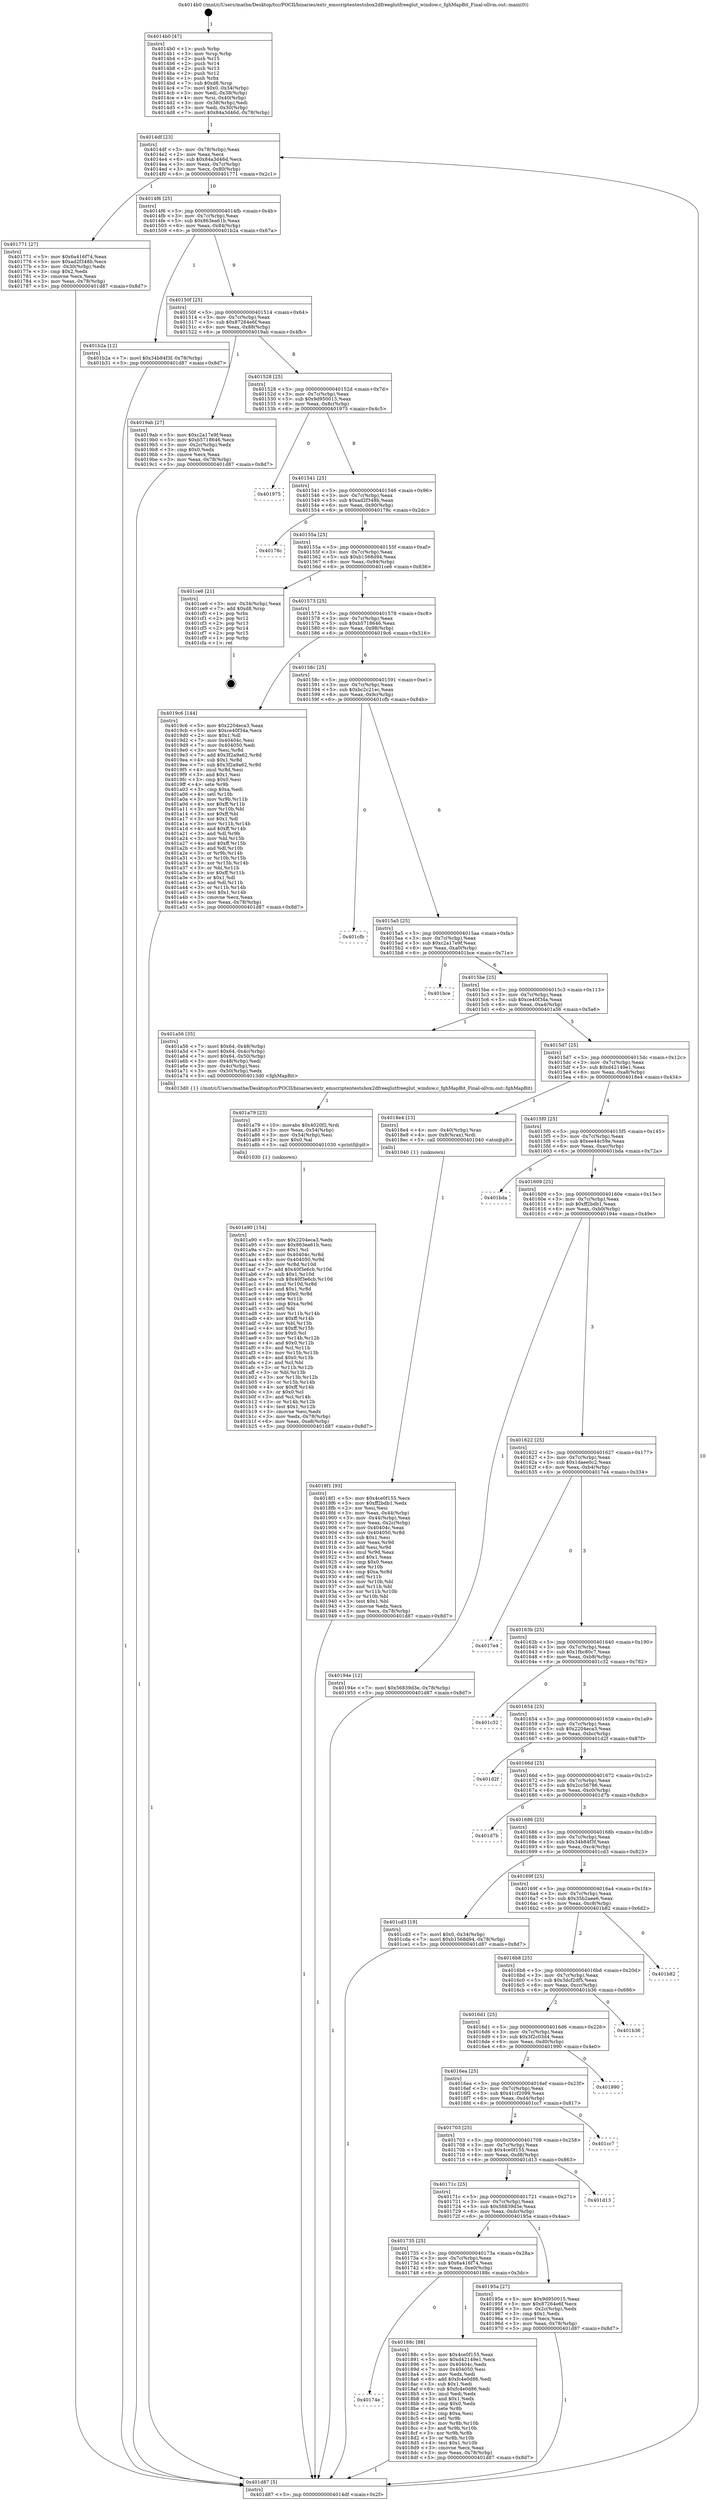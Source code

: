 digraph "0x4014b0" {
  label = "0x4014b0 (/mnt/c/Users/mathe/Desktop/tcc/POCII/binaries/extr_emscriptentestsbox2dfreeglutfreeglut_window.c_fghMapBit_Final-ollvm.out::main(0))"
  labelloc = "t"
  node[shape=record]

  Entry [label="",width=0.3,height=0.3,shape=circle,fillcolor=black,style=filled]
  "0x4014df" [label="{
     0x4014df [23]\l
     | [instrs]\l
     &nbsp;&nbsp;0x4014df \<+3\>: mov -0x78(%rbp),%eax\l
     &nbsp;&nbsp;0x4014e2 \<+2\>: mov %eax,%ecx\l
     &nbsp;&nbsp;0x4014e4 \<+6\>: sub $0x84a3d46d,%ecx\l
     &nbsp;&nbsp;0x4014ea \<+3\>: mov %eax,-0x7c(%rbp)\l
     &nbsp;&nbsp;0x4014ed \<+3\>: mov %ecx,-0x80(%rbp)\l
     &nbsp;&nbsp;0x4014f0 \<+6\>: je 0000000000401771 \<main+0x2c1\>\l
  }"]
  "0x401771" [label="{
     0x401771 [27]\l
     | [instrs]\l
     &nbsp;&nbsp;0x401771 \<+5\>: mov $0x6a416f74,%eax\l
     &nbsp;&nbsp;0x401776 \<+5\>: mov $0xad2f348b,%ecx\l
     &nbsp;&nbsp;0x40177b \<+3\>: mov -0x30(%rbp),%edx\l
     &nbsp;&nbsp;0x40177e \<+3\>: cmp $0x2,%edx\l
     &nbsp;&nbsp;0x401781 \<+3\>: cmovne %ecx,%eax\l
     &nbsp;&nbsp;0x401784 \<+3\>: mov %eax,-0x78(%rbp)\l
     &nbsp;&nbsp;0x401787 \<+5\>: jmp 0000000000401d87 \<main+0x8d7\>\l
  }"]
  "0x4014f6" [label="{
     0x4014f6 [25]\l
     | [instrs]\l
     &nbsp;&nbsp;0x4014f6 \<+5\>: jmp 00000000004014fb \<main+0x4b\>\l
     &nbsp;&nbsp;0x4014fb \<+3\>: mov -0x7c(%rbp),%eax\l
     &nbsp;&nbsp;0x4014fe \<+5\>: sub $0x863ea61b,%eax\l
     &nbsp;&nbsp;0x401503 \<+6\>: mov %eax,-0x84(%rbp)\l
     &nbsp;&nbsp;0x401509 \<+6\>: je 0000000000401b2a \<main+0x67a\>\l
  }"]
  "0x401d87" [label="{
     0x401d87 [5]\l
     | [instrs]\l
     &nbsp;&nbsp;0x401d87 \<+5\>: jmp 00000000004014df \<main+0x2f\>\l
  }"]
  "0x4014b0" [label="{
     0x4014b0 [47]\l
     | [instrs]\l
     &nbsp;&nbsp;0x4014b0 \<+1\>: push %rbp\l
     &nbsp;&nbsp;0x4014b1 \<+3\>: mov %rsp,%rbp\l
     &nbsp;&nbsp;0x4014b4 \<+2\>: push %r15\l
     &nbsp;&nbsp;0x4014b6 \<+2\>: push %r14\l
     &nbsp;&nbsp;0x4014b8 \<+2\>: push %r13\l
     &nbsp;&nbsp;0x4014ba \<+2\>: push %r12\l
     &nbsp;&nbsp;0x4014bc \<+1\>: push %rbx\l
     &nbsp;&nbsp;0x4014bd \<+7\>: sub $0xd8,%rsp\l
     &nbsp;&nbsp;0x4014c4 \<+7\>: movl $0x0,-0x34(%rbp)\l
     &nbsp;&nbsp;0x4014cb \<+3\>: mov %edi,-0x38(%rbp)\l
     &nbsp;&nbsp;0x4014ce \<+4\>: mov %rsi,-0x40(%rbp)\l
     &nbsp;&nbsp;0x4014d2 \<+3\>: mov -0x38(%rbp),%edi\l
     &nbsp;&nbsp;0x4014d5 \<+3\>: mov %edi,-0x30(%rbp)\l
     &nbsp;&nbsp;0x4014d8 \<+7\>: movl $0x84a3d46d,-0x78(%rbp)\l
  }"]
  Exit [label="",width=0.3,height=0.3,shape=circle,fillcolor=black,style=filled,peripheries=2]
  "0x401b2a" [label="{
     0x401b2a [12]\l
     | [instrs]\l
     &nbsp;&nbsp;0x401b2a \<+7\>: movl $0x34b84f3f,-0x78(%rbp)\l
     &nbsp;&nbsp;0x401b31 \<+5\>: jmp 0000000000401d87 \<main+0x8d7\>\l
  }"]
  "0x40150f" [label="{
     0x40150f [25]\l
     | [instrs]\l
     &nbsp;&nbsp;0x40150f \<+5\>: jmp 0000000000401514 \<main+0x64\>\l
     &nbsp;&nbsp;0x401514 \<+3\>: mov -0x7c(%rbp),%eax\l
     &nbsp;&nbsp;0x401517 \<+5\>: sub $0x87264e6f,%eax\l
     &nbsp;&nbsp;0x40151c \<+6\>: mov %eax,-0x88(%rbp)\l
     &nbsp;&nbsp;0x401522 \<+6\>: je 00000000004019ab \<main+0x4fb\>\l
  }"]
  "0x401a90" [label="{
     0x401a90 [154]\l
     | [instrs]\l
     &nbsp;&nbsp;0x401a90 \<+5\>: mov $0x2204eca3,%edx\l
     &nbsp;&nbsp;0x401a95 \<+5\>: mov $0x863ea61b,%esi\l
     &nbsp;&nbsp;0x401a9a \<+2\>: mov $0x1,%cl\l
     &nbsp;&nbsp;0x401a9c \<+8\>: mov 0x40404c,%r8d\l
     &nbsp;&nbsp;0x401aa4 \<+8\>: mov 0x404050,%r9d\l
     &nbsp;&nbsp;0x401aac \<+3\>: mov %r8d,%r10d\l
     &nbsp;&nbsp;0x401aaf \<+7\>: add $0x40f3e6cb,%r10d\l
     &nbsp;&nbsp;0x401ab6 \<+4\>: sub $0x1,%r10d\l
     &nbsp;&nbsp;0x401aba \<+7\>: sub $0x40f3e6cb,%r10d\l
     &nbsp;&nbsp;0x401ac1 \<+4\>: imul %r10d,%r8d\l
     &nbsp;&nbsp;0x401ac5 \<+4\>: and $0x1,%r8d\l
     &nbsp;&nbsp;0x401ac9 \<+4\>: cmp $0x0,%r8d\l
     &nbsp;&nbsp;0x401acd \<+4\>: sete %r11b\l
     &nbsp;&nbsp;0x401ad1 \<+4\>: cmp $0xa,%r9d\l
     &nbsp;&nbsp;0x401ad5 \<+3\>: setl %bl\l
     &nbsp;&nbsp;0x401ad8 \<+3\>: mov %r11b,%r14b\l
     &nbsp;&nbsp;0x401adb \<+4\>: xor $0xff,%r14b\l
     &nbsp;&nbsp;0x401adf \<+3\>: mov %bl,%r15b\l
     &nbsp;&nbsp;0x401ae2 \<+4\>: xor $0xff,%r15b\l
     &nbsp;&nbsp;0x401ae6 \<+3\>: xor $0x0,%cl\l
     &nbsp;&nbsp;0x401ae9 \<+3\>: mov %r14b,%r12b\l
     &nbsp;&nbsp;0x401aec \<+4\>: and $0x0,%r12b\l
     &nbsp;&nbsp;0x401af0 \<+3\>: and %cl,%r11b\l
     &nbsp;&nbsp;0x401af3 \<+3\>: mov %r15b,%r13b\l
     &nbsp;&nbsp;0x401af6 \<+4\>: and $0x0,%r13b\l
     &nbsp;&nbsp;0x401afa \<+2\>: and %cl,%bl\l
     &nbsp;&nbsp;0x401afc \<+3\>: or %r11b,%r12b\l
     &nbsp;&nbsp;0x401aff \<+3\>: or %bl,%r13b\l
     &nbsp;&nbsp;0x401b02 \<+3\>: xor %r13b,%r12b\l
     &nbsp;&nbsp;0x401b05 \<+3\>: or %r15b,%r14b\l
     &nbsp;&nbsp;0x401b08 \<+4\>: xor $0xff,%r14b\l
     &nbsp;&nbsp;0x401b0c \<+3\>: or $0x0,%cl\l
     &nbsp;&nbsp;0x401b0f \<+3\>: and %cl,%r14b\l
     &nbsp;&nbsp;0x401b12 \<+3\>: or %r14b,%r12b\l
     &nbsp;&nbsp;0x401b15 \<+4\>: test $0x1,%r12b\l
     &nbsp;&nbsp;0x401b19 \<+3\>: cmovne %esi,%edx\l
     &nbsp;&nbsp;0x401b1c \<+3\>: mov %edx,-0x78(%rbp)\l
     &nbsp;&nbsp;0x401b1f \<+6\>: mov %eax,-0xe8(%rbp)\l
     &nbsp;&nbsp;0x401b25 \<+5\>: jmp 0000000000401d87 \<main+0x8d7\>\l
  }"]
  "0x4019ab" [label="{
     0x4019ab [27]\l
     | [instrs]\l
     &nbsp;&nbsp;0x4019ab \<+5\>: mov $0xc2a17e9f,%eax\l
     &nbsp;&nbsp;0x4019b0 \<+5\>: mov $0xb5718646,%ecx\l
     &nbsp;&nbsp;0x4019b5 \<+3\>: mov -0x2c(%rbp),%edx\l
     &nbsp;&nbsp;0x4019b8 \<+3\>: cmp $0x0,%edx\l
     &nbsp;&nbsp;0x4019bb \<+3\>: cmove %ecx,%eax\l
     &nbsp;&nbsp;0x4019be \<+3\>: mov %eax,-0x78(%rbp)\l
     &nbsp;&nbsp;0x4019c1 \<+5\>: jmp 0000000000401d87 \<main+0x8d7\>\l
  }"]
  "0x401528" [label="{
     0x401528 [25]\l
     | [instrs]\l
     &nbsp;&nbsp;0x401528 \<+5\>: jmp 000000000040152d \<main+0x7d\>\l
     &nbsp;&nbsp;0x40152d \<+3\>: mov -0x7c(%rbp),%eax\l
     &nbsp;&nbsp;0x401530 \<+5\>: sub $0x9d950015,%eax\l
     &nbsp;&nbsp;0x401535 \<+6\>: mov %eax,-0x8c(%rbp)\l
     &nbsp;&nbsp;0x40153b \<+6\>: je 0000000000401975 \<main+0x4c5\>\l
  }"]
  "0x401a79" [label="{
     0x401a79 [23]\l
     | [instrs]\l
     &nbsp;&nbsp;0x401a79 \<+10\>: movabs $0x4020f2,%rdi\l
     &nbsp;&nbsp;0x401a83 \<+3\>: mov %eax,-0x54(%rbp)\l
     &nbsp;&nbsp;0x401a86 \<+3\>: mov -0x54(%rbp),%esi\l
     &nbsp;&nbsp;0x401a89 \<+2\>: mov $0x0,%al\l
     &nbsp;&nbsp;0x401a8b \<+5\>: call 0000000000401030 \<printf@plt\>\l
     | [calls]\l
     &nbsp;&nbsp;0x401030 \{1\} (unknown)\l
  }"]
  "0x401975" [label="{
     0x401975\l
  }", style=dashed]
  "0x401541" [label="{
     0x401541 [25]\l
     | [instrs]\l
     &nbsp;&nbsp;0x401541 \<+5\>: jmp 0000000000401546 \<main+0x96\>\l
     &nbsp;&nbsp;0x401546 \<+3\>: mov -0x7c(%rbp),%eax\l
     &nbsp;&nbsp;0x401549 \<+5\>: sub $0xad2f348b,%eax\l
     &nbsp;&nbsp;0x40154e \<+6\>: mov %eax,-0x90(%rbp)\l
     &nbsp;&nbsp;0x401554 \<+6\>: je 000000000040178c \<main+0x2dc\>\l
  }"]
  "0x4018f1" [label="{
     0x4018f1 [93]\l
     | [instrs]\l
     &nbsp;&nbsp;0x4018f1 \<+5\>: mov $0x4ce0f155,%ecx\l
     &nbsp;&nbsp;0x4018f6 \<+5\>: mov $0xff2bdb1,%edx\l
     &nbsp;&nbsp;0x4018fb \<+2\>: xor %esi,%esi\l
     &nbsp;&nbsp;0x4018fd \<+3\>: mov %eax,-0x44(%rbp)\l
     &nbsp;&nbsp;0x401900 \<+3\>: mov -0x44(%rbp),%eax\l
     &nbsp;&nbsp;0x401903 \<+3\>: mov %eax,-0x2c(%rbp)\l
     &nbsp;&nbsp;0x401906 \<+7\>: mov 0x40404c,%eax\l
     &nbsp;&nbsp;0x40190d \<+8\>: mov 0x404050,%r8d\l
     &nbsp;&nbsp;0x401915 \<+3\>: sub $0x1,%esi\l
     &nbsp;&nbsp;0x401918 \<+3\>: mov %eax,%r9d\l
     &nbsp;&nbsp;0x40191b \<+3\>: add %esi,%r9d\l
     &nbsp;&nbsp;0x40191e \<+4\>: imul %r9d,%eax\l
     &nbsp;&nbsp;0x401922 \<+3\>: and $0x1,%eax\l
     &nbsp;&nbsp;0x401925 \<+3\>: cmp $0x0,%eax\l
     &nbsp;&nbsp;0x401928 \<+4\>: sete %r10b\l
     &nbsp;&nbsp;0x40192c \<+4\>: cmp $0xa,%r8d\l
     &nbsp;&nbsp;0x401930 \<+4\>: setl %r11b\l
     &nbsp;&nbsp;0x401934 \<+3\>: mov %r10b,%bl\l
     &nbsp;&nbsp;0x401937 \<+3\>: and %r11b,%bl\l
     &nbsp;&nbsp;0x40193a \<+3\>: xor %r11b,%r10b\l
     &nbsp;&nbsp;0x40193d \<+3\>: or %r10b,%bl\l
     &nbsp;&nbsp;0x401940 \<+3\>: test $0x1,%bl\l
     &nbsp;&nbsp;0x401943 \<+3\>: cmovne %edx,%ecx\l
     &nbsp;&nbsp;0x401946 \<+3\>: mov %ecx,-0x78(%rbp)\l
     &nbsp;&nbsp;0x401949 \<+5\>: jmp 0000000000401d87 \<main+0x8d7\>\l
  }"]
  "0x40178c" [label="{
     0x40178c\l
  }", style=dashed]
  "0x40155a" [label="{
     0x40155a [25]\l
     | [instrs]\l
     &nbsp;&nbsp;0x40155a \<+5\>: jmp 000000000040155f \<main+0xaf\>\l
     &nbsp;&nbsp;0x40155f \<+3\>: mov -0x7c(%rbp),%eax\l
     &nbsp;&nbsp;0x401562 \<+5\>: sub $0xb1568d94,%eax\l
     &nbsp;&nbsp;0x401567 \<+6\>: mov %eax,-0x94(%rbp)\l
     &nbsp;&nbsp;0x40156d \<+6\>: je 0000000000401ce6 \<main+0x836\>\l
  }"]
  "0x40174e" [label="{
     0x40174e\l
  }", style=dashed]
  "0x401ce6" [label="{
     0x401ce6 [21]\l
     | [instrs]\l
     &nbsp;&nbsp;0x401ce6 \<+3\>: mov -0x34(%rbp),%eax\l
     &nbsp;&nbsp;0x401ce9 \<+7\>: add $0xd8,%rsp\l
     &nbsp;&nbsp;0x401cf0 \<+1\>: pop %rbx\l
     &nbsp;&nbsp;0x401cf1 \<+2\>: pop %r12\l
     &nbsp;&nbsp;0x401cf3 \<+2\>: pop %r13\l
     &nbsp;&nbsp;0x401cf5 \<+2\>: pop %r14\l
     &nbsp;&nbsp;0x401cf7 \<+2\>: pop %r15\l
     &nbsp;&nbsp;0x401cf9 \<+1\>: pop %rbp\l
     &nbsp;&nbsp;0x401cfa \<+1\>: ret\l
  }"]
  "0x401573" [label="{
     0x401573 [25]\l
     | [instrs]\l
     &nbsp;&nbsp;0x401573 \<+5\>: jmp 0000000000401578 \<main+0xc8\>\l
     &nbsp;&nbsp;0x401578 \<+3\>: mov -0x7c(%rbp),%eax\l
     &nbsp;&nbsp;0x40157b \<+5\>: sub $0xb5718646,%eax\l
     &nbsp;&nbsp;0x401580 \<+6\>: mov %eax,-0x98(%rbp)\l
     &nbsp;&nbsp;0x401586 \<+6\>: je 00000000004019c6 \<main+0x516\>\l
  }"]
  "0x40188c" [label="{
     0x40188c [88]\l
     | [instrs]\l
     &nbsp;&nbsp;0x40188c \<+5\>: mov $0x4ce0f155,%eax\l
     &nbsp;&nbsp;0x401891 \<+5\>: mov $0xd42149e1,%ecx\l
     &nbsp;&nbsp;0x401896 \<+7\>: mov 0x40404c,%edx\l
     &nbsp;&nbsp;0x40189d \<+7\>: mov 0x404050,%esi\l
     &nbsp;&nbsp;0x4018a4 \<+2\>: mov %edx,%edi\l
     &nbsp;&nbsp;0x4018a6 \<+6\>: add $0xfc4e0d86,%edi\l
     &nbsp;&nbsp;0x4018ac \<+3\>: sub $0x1,%edi\l
     &nbsp;&nbsp;0x4018af \<+6\>: sub $0xfc4e0d86,%edi\l
     &nbsp;&nbsp;0x4018b5 \<+3\>: imul %edi,%edx\l
     &nbsp;&nbsp;0x4018b8 \<+3\>: and $0x1,%edx\l
     &nbsp;&nbsp;0x4018bb \<+3\>: cmp $0x0,%edx\l
     &nbsp;&nbsp;0x4018be \<+4\>: sete %r8b\l
     &nbsp;&nbsp;0x4018c2 \<+3\>: cmp $0xa,%esi\l
     &nbsp;&nbsp;0x4018c5 \<+4\>: setl %r9b\l
     &nbsp;&nbsp;0x4018c9 \<+3\>: mov %r8b,%r10b\l
     &nbsp;&nbsp;0x4018cc \<+3\>: and %r9b,%r10b\l
     &nbsp;&nbsp;0x4018cf \<+3\>: xor %r9b,%r8b\l
     &nbsp;&nbsp;0x4018d2 \<+3\>: or %r8b,%r10b\l
     &nbsp;&nbsp;0x4018d5 \<+4\>: test $0x1,%r10b\l
     &nbsp;&nbsp;0x4018d9 \<+3\>: cmovne %ecx,%eax\l
     &nbsp;&nbsp;0x4018dc \<+3\>: mov %eax,-0x78(%rbp)\l
     &nbsp;&nbsp;0x4018df \<+5\>: jmp 0000000000401d87 \<main+0x8d7\>\l
  }"]
  "0x4019c6" [label="{
     0x4019c6 [144]\l
     | [instrs]\l
     &nbsp;&nbsp;0x4019c6 \<+5\>: mov $0x2204eca3,%eax\l
     &nbsp;&nbsp;0x4019cb \<+5\>: mov $0xce40f34a,%ecx\l
     &nbsp;&nbsp;0x4019d0 \<+2\>: mov $0x1,%dl\l
     &nbsp;&nbsp;0x4019d2 \<+7\>: mov 0x40404c,%esi\l
     &nbsp;&nbsp;0x4019d9 \<+7\>: mov 0x404050,%edi\l
     &nbsp;&nbsp;0x4019e0 \<+3\>: mov %esi,%r8d\l
     &nbsp;&nbsp;0x4019e3 \<+7\>: add $0x3f2a9a62,%r8d\l
     &nbsp;&nbsp;0x4019ea \<+4\>: sub $0x1,%r8d\l
     &nbsp;&nbsp;0x4019ee \<+7\>: sub $0x3f2a9a62,%r8d\l
     &nbsp;&nbsp;0x4019f5 \<+4\>: imul %r8d,%esi\l
     &nbsp;&nbsp;0x4019f9 \<+3\>: and $0x1,%esi\l
     &nbsp;&nbsp;0x4019fc \<+3\>: cmp $0x0,%esi\l
     &nbsp;&nbsp;0x4019ff \<+4\>: sete %r9b\l
     &nbsp;&nbsp;0x401a03 \<+3\>: cmp $0xa,%edi\l
     &nbsp;&nbsp;0x401a06 \<+4\>: setl %r10b\l
     &nbsp;&nbsp;0x401a0a \<+3\>: mov %r9b,%r11b\l
     &nbsp;&nbsp;0x401a0d \<+4\>: xor $0xff,%r11b\l
     &nbsp;&nbsp;0x401a11 \<+3\>: mov %r10b,%bl\l
     &nbsp;&nbsp;0x401a14 \<+3\>: xor $0xff,%bl\l
     &nbsp;&nbsp;0x401a17 \<+3\>: xor $0x1,%dl\l
     &nbsp;&nbsp;0x401a1a \<+3\>: mov %r11b,%r14b\l
     &nbsp;&nbsp;0x401a1d \<+4\>: and $0xff,%r14b\l
     &nbsp;&nbsp;0x401a21 \<+3\>: and %dl,%r9b\l
     &nbsp;&nbsp;0x401a24 \<+3\>: mov %bl,%r15b\l
     &nbsp;&nbsp;0x401a27 \<+4\>: and $0xff,%r15b\l
     &nbsp;&nbsp;0x401a2b \<+3\>: and %dl,%r10b\l
     &nbsp;&nbsp;0x401a2e \<+3\>: or %r9b,%r14b\l
     &nbsp;&nbsp;0x401a31 \<+3\>: or %r10b,%r15b\l
     &nbsp;&nbsp;0x401a34 \<+3\>: xor %r15b,%r14b\l
     &nbsp;&nbsp;0x401a37 \<+3\>: or %bl,%r11b\l
     &nbsp;&nbsp;0x401a3a \<+4\>: xor $0xff,%r11b\l
     &nbsp;&nbsp;0x401a3e \<+3\>: or $0x1,%dl\l
     &nbsp;&nbsp;0x401a41 \<+3\>: and %dl,%r11b\l
     &nbsp;&nbsp;0x401a44 \<+3\>: or %r11b,%r14b\l
     &nbsp;&nbsp;0x401a47 \<+4\>: test $0x1,%r14b\l
     &nbsp;&nbsp;0x401a4b \<+3\>: cmovne %ecx,%eax\l
     &nbsp;&nbsp;0x401a4e \<+3\>: mov %eax,-0x78(%rbp)\l
     &nbsp;&nbsp;0x401a51 \<+5\>: jmp 0000000000401d87 \<main+0x8d7\>\l
  }"]
  "0x40158c" [label="{
     0x40158c [25]\l
     | [instrs]\l
     &nbsp;&nbsp;0x40158c \<+5\>: jmp 0000000000401591 \<main+0xe1\>\l
     &nbsp;&nbsp;0x401591 \<+3\>: mov -0x7c(%rbp),%eax\l
     &nbsp;&nbsp;0x401594 \<+5\>: sub $0xbc2c21ec,%eax\l
     &nbsp;&nbsp;0x401599 \<+6\>: mov %eax,-0x9c(%rbp)\l
     &nbsp;&nbsp;0x40159f \<+6\>: je 0000000000401cfb \<main+0x84b\>\l
  }"]
  "0x401735" [label="{
     0x401735 [25]\l
     | [instrs]\l
     &nbsp;&nbsp;0x401735 \<+5\>: jmp 000000000040173a \<main+0x28a\>\l
     &nbsp;&nbsp;0x40173a \<+3\>: mov -0x7c(%rbp),%eax\l
     &nbsp;&nbsp;0x40173d \<+5\>: sub $0x6a416f74,%eax\l
     &nbsp;&nbsp;0x401742 \<+6\>: mov %eax,-0xe0(%rbp)\l
     &nbsp;&nbsp;0x401748 \<+6\>: je 000000000040188c \<main+0x3dc\>\l
  }"]
  "0x401cfb" [label="{
     0x401cfb\l
  }", style=dashed]
  "0x4015a5" [label="{
     0x4015a5 [25]\l
     | [instrs]\l
     &nbsp;&nbsp;0x4015a5 \<+5\>: jmp 00000000004015aa \<main+0xfa\>\l
     &nbsp;&nbsp;0x4015aa \<+3\>: mov -0x7c(%rbp),%eax\l
     &nbsp;&nbsp;0x4015ad \<+5\>: sub $0xc2a17e9f,%eax\l
     &nbsp;&nbsp;0x4015b2 \<+6\>: mov %eax,-0xa0(%rbp)\l
     &nbsp;&nbsp;0x4015b8 \<+6\>: je 0000000000401bce \<main+0x71e\>\l
  }"]
  "0x40195a" [label="{
     0x40195a [27]\l
     | [instrs]\l
     &nbsp;&nbsp;0x40195a \<+5\>: mov $0x9d950015,%eax\l
     &nbsp;&nbsp;0x40195f \<+5\>: mov $0x87264e6f,%ecx\l
     &nbsp;&nbsp;0x401964 \<+3\>: mov -0x2c(%rbp),%edx\l
     &nbsp;&nbsp;0x401967 \<+3\>: cmp $0x1,%edx\l
     &nbsp;&nbsp;0x40196a \<+3\>: cmovl %ecx,%eax\l
     &nbsp;&nbsp;0x40196d \<+3\>: mov %eax,-0x78(%rbp)\l
     &nbsp;&nbsp;0x401970 \<+5\>: jmp 0000000000401d87 \<main+0x8d7\>\l
  }"]
  "0x401bce" [label="{
     0x401bce\l
  }", style=dashed]
  "0x4015be" [label="{
     0x4015be [25]\l
     | [instrs]\l
     &nbsp;&nbsp;0x4015be \<+5\>: jmp 00000000004015c3 \<main+0x113\>\l
     &nbsp;&nbsp;0x4015c3 \<+3\>: mov -0x7c(%rbp),%eax\l
     &nbsp;&nbsp;0x4015c6 \<+5\>: sub $0xce40f34a,%eax\l
     &nbsp;&nbsp;0x4015cb \<+6\>: mov %eax,-0xa4(%rbp)\l
     &nbsp;&nbsp;0x4015d1 \<+6\>: je 0000000000401a56 \<main+0x5a6\>\l
  }"]
  "0x40171c" [label="{
     0x40171c [25]\l
     | [instrs]\l
     &nbsp;&nbsp;0x40171c \<+5\>: jmp 0000000000401721 \<main+0x271\>\l
     &nbsp;&nbsp;0x401721 \<+3\>: mov -0x7c(%rbp),%eax\l
     &nbsp;&nbsp;0x401724 \<+5\>: sub $0x56839d3e,%eax\l
     &nbsp;&nbsp;0x401729 \<+6\>: mov %eax,-0xdc(%rbp)\l
     &nbsp;&nbsp;0x40172f \<+6\>: je 000000000040195a \<main+0x4aa\>\l
  }"]
  "0x401a56" [label="{
     0x401a56 [35]\l
     | [instrs]\l
     &nbsp;&nbsp;0x401a56 \<+7\>: movl $0x64,-0x48(%rbp)\l
     &nbsp;&nbsp;0x401a5d \<+7\>: movl $0x64,-0x4c(%rbp)\l
     &nbsp;&nbsp;0x401a64 \<+7\>: movl $0x64,-0x50(%rbp)\l
     &nbsp;&nbsp;0x401a6b \<+3\>: mov -0x48(%rbp),%edi\l
     &nbsp;&nbsp;0x401a6e \<+3\>: mov -0x4c(%rbp),%esi\l
     &nbsp;&nbsp;0x401a71 \<+3\>: mov -0x50(%rbp),%edx\l
     &nbsp;&nbsp;0x401a74 \<+5\>: call 00000000004013d0 \<fghMapBit\>\l
     | [calls]\l
     &nbsp;&nbsp;0x4013d0 \{1\} (/mnt/c/Users/mathe/Desktop/tcc/POCII/binaries/extr_emscriptentestsbox2dfreeglutfreeglut_window.c_fghMapBit_Final-ollvm.out::fghMapBit)\l
  }"]
  "0x4015d7" [label="{
     0x4015d7 [25]\l
     | [instrs]\l
     &nbsp;&nbsp;0x4015d7 \<+5\>: jmp 00000000004015dc \<main+0x12c\>\l
     &nbsp;&nbsp;0x4015dc \<+3\>: mov -0x7c(%rbp),%eax\l
     &nbsp;&nbsp;0x4015df \<+5\>: sub $0xd42149e1,%eax\l
     &nbsp;&nbsp;0x4015e4 \<+6\>: mov %eax,-0xa8(%rbp)\l
     &nbsp;&nbsp;0x4015ea \<+6\>: je 00000000004018e4 \<main+0x434\>\l
  }"]
  "0x401d13" [label="{
     0x401d13\l
  }", style=dashed]
  "0x4018e4" [label="{
     0x4018e4 [13]\l
     | [instrs]\l
     &nbsp;&nbsp;0x4018e4 \<+4\>: mov -0x40(%rbp),%rax\l
     &nbsp;&nbsp;0x4018e8 \<+4\>: mov 0x8(%rax),%rdi\l
     &nbsp;&nbsp;0x4018ec \<+5\>: call 0000000000401040 \<atoi@plt\>\l
     | [calls]\l
     &nbsp;&nbsp;0x401040 \{1\} (unknown)\l
  }"]
  "0x4015f0" [label="{
     0x4015f0 [25]\l
     | [instrs]\l
     &nbsp;&nbsp;0x4015f0 \<+5\>: jmp 00000000004015f5 \<main+0x145\>\l
     &nbsp;&nbsp;0x4015f5 \<+3\>: mov -0x7c(%rbp),%eax\l
     &nbsp;&nbsp;0x4015f8 \<+5\>: sub $0xee44c59e,%eax\l
     &nbsp;&nbsp;0x4015fd \<+6\>: mov %eax,-0xac(%rbp)\l
     &nbsp;&nbsp;0x401603 \<+6\>: je 0000000000401bda \<main+0x72a\>\l
  }"]
  "0x401703" [label="{
     0x401703 [25]\l
     | [instrs]\l
     &nbsp;&nbsp;0x401703 \<+5\>: jmp 0000000000401708 \<main+0x258\>\l
     &nbsp;&nbsp;0x401708 \<+3\>: mov -0x7c(%rbp),%eax\l
     &nbsp;&nbsp;0x40170b \<+5\>: sub $0x4ce0f155,%eax\l
     &nbsp;&nbsp;0x401710 \<+6\>: mov %eax,-0xd8(%rbp)\l
     &nbsp;&nbsp;0x401716 \<+6\>: je 0000000000401d13 \<main+0x863\>\l
  }"]
  "0x401bda" [label="{
     0x401bda\l
  }", style=dashed]
  "0x401609" [label="{
     0x401609 [25]\l
     | [instrs]\l
     &nbsp;&nbsp;0x401609 \<+5\>: jmp 000000000040160e \<main+0x15e\>\l
     &nbsp;&nbsp;0x40160e \<+3\>: mov -0x7c(%rbp),%eax\l
     &nbsp;&nbsp;0x401611 \<+5\>: sub $0xff2bdb1,%eax\l
     &nbsp;&nbsp;0x401616 \<+6\>: mov %eax,-0xb0(%rbp)\l
     &nbsp;&nbsp;0x40161c \<+6\>: je 000000000040194e \<main+0x49e\>\l
  }"]
  "0x401cc7" [label="{
     0x401cc7\l
  }", style=dashed]
  "0x40194e" [label="{
     0x40194e [12]\l
     | [instrs]\l
     &nbsp;&nbsp;0x40194e \<+7\>: movl $0x56839d3e,-0x78(%rbp)\l
     &nbsp;&nbsp;0x401955 \<+5\>: jmp 0000000000401d87 \<main+0x8d7\>\l
  }"]
  "0x401622" [label="{
     0x401622 [25]\l
     | [instrs]\l
     &nbsp;&nbsp;0x401622 \<+5\>: jmp 0000000000401627 \<main+0x177\>\l
     &nbsp;&nbsp;0x401627 \<+3\>: mov -0x7c(%rbp),%eax\l
     &nbsp;&nbsp;0x40162a \<+5\>: sub $0x1daee0c2,%eax\l
     &nbsp;&nbsp;0x40162f \<+6\>: mov %eax,-0xb4(%rbp)\l
     &nbsp;&nbsp;0x401635 \<+6\>: je 00000000004017e4 \<main+0x334\>\l
  }"]
  "0x4016ea" [label="{
     0x4016ea [25]\l
     | [instrs]\l
     &nbsp;&nbsp;0x4016ea \<+5\>: jmp 00000000004016ef \<main+0x23f\>\l
     &nbsp;&nbsp;0x4016ef \<+3\>: mov -0x7c(%rbp),%eax\l
     &nbsp;&nbsp;0x4016f2 \<+5\>: sub $0x41cf2099,%eax\l
     &nbsp;&nbsp;0x4016f7 \<+6\>: mov %eax,-0xd4(%rbp)\l
     &nbsp;&nbsp;0x4016fd \<+6\>: je 0000000000401cc7 \<main+0x817\>\l
  }"]
  "0x4017e4" [label="{
     0x4017e4\l
  }", style=dashed]
  "0x40163b" [label="{
     0x40163b [25]\l
     | [instrs]\l
     &nbsp;&nbsp;0x40163b \<+5\>: jmp 0000000000401640 \<main+0x190\>\l
     &nbsp;&nbsp;0x401640 \<+3\>: mov -0x7c(%rbp),%eax\l
     &nbsp;&nbsp;0x401643 \<+5\>: sub $0x1fbc80c7,%eax\l
     &nbsp;&nbsp;0x401648 \<+6\>: mov %eax,-0xb8(%rbp)\l
     &nbsp;&nbsp;0x40164e \<+6\>: je 0000000000401c32 \<main+0x782\>\l
  }"]
  "0x401990" [label="{
     0x401990\l
  }", style=dashed]
  "0x401c32" [label="{
     0x401c32\l
  }", style=dashed]
  "0x401654" [label="{
     0x401654 [25]\l
     | [instrs]\l
     &nbsp;&nbsp;0x401654 \<+5\>: jmp 0000000000401659 \<main+0x1a9\>\l
     &nbsp;&nbsp;0x401659 \<+3\>: mov -0x7c(%rbp),%eax\l
     &nbsp;&nbsp;0x40165c \<+5\>: sub $0x2204eca3,%eax\l
     &nbsp;&nbsp;0x401661 \<+6\>: mov %eax,-0xbc(%rbp)\l
     &nbsp;&nbsp;0x401667 \<+6\>: je 0000000000401d2f \<main+0x87f\>\l
  }"]
  "0x4016d1" [label="{
     0x4016d1 [25]\l
     | [instrs]\l
     &nbsp;&nbsp;0x4016d1 \<+5\>: jmp 00000000004016d6 \<main+0x226\>\l
     &nbsp;&nbsp;0x4016d6 \<+3\>: mov -0x7c(%rbp),%eax\l
     &nbsp;&nbsp;0x4016d9 \<+5\>: sub $0x3f2c03d4,%eax\l
     &nbsp;&nbsp;0x4016de \<+6\>: mov %eax,-0xd0(%rbp)\l
     &nbsp;&nbsp;0x4016e4 \<+6\>: je 0000000000401990 \<main+0x4e0\>\l
  }"]
  "0x401d2f" [label="{
     0x401d2f\l
  }", style=dashed]
  "0x40166d" [label="{
     0x40166d [25]\l
     | [instrs]\l
     &nbsp;&nbsp;0x40166d \<+5\>: jmp 0000000000401672 \<main+0x1c2\>\l
     &nbsp;&nbsp;0x401672 \<+3\>: mov -0x7c(%rbp),%eax\l
     &nbsp;&nbsp;0x401675 \<+5\>: sub $0x2cc56786,%eax\l
     &nbsp;&nbsp;0x40167a \<+6\>: mov %eax,-0xc0(%rbp)\l
     &nbsp;&nbsp;0x401680 \<+6\>: je 0000000000401d7b \<main+0x8cb\>\l
  }"]
  "0x401b36" [label="{
     0x401b36\l
  }", style=dashed]
  "0x401d7b" [label="{
     0x401d7b\l
  }", style=dashed]
  "0x401686" [label="{
     0x401686 [25]\l
     | [instrs]\l
     &nbsp;&nbsp;0x401686 \<+5\>: jmp 000000000040168b \<main+0x1db\>\l
     &nbsp;&nbsp;0x40168b \<+3\>: mov -0x7c(%rbp),%eax\l
     &nbsp;&nbsp;0x40168e \<+5\>: sub $0x34b84f3f,%eax\l
     &nbsp;&nbsp;0x401693 \<+6\>: mov %eax,-0xc4(%rbp)\l
     &nbsp;&nbsp;0x401699 \<+6\>: je 0000000000401cd3 \<main+0x823\>\l
  }"]
  "0x4016b8" [label="{
     0x4016b8 [25]\l
     | [instrs]\l
     &nbsp;&nbsp;0x4016b8 \<+5\>: jmp 00000000004016bd \<main+0x20d\>\l
     &nbsp;&nbsp;0x4016bd \<+3\>: mov -0x7c(%rbp),%eax\l
     &nbsp;&nbsp;0x4016c0 \<+5\>: sub $0x3dcf2df5,%eax\l
     &nbsp;&nbsp;0x4016c5 \<+6\>: mov %eax,-0xcc(%rbp)\l
     &nbsp;&nbsp;0x4016cb \<+6\>: je 0000000000401b36 \<main+0x686\>\l
  }"]
  "0x401cd3" [label="{
     0x401cd3 [19]\l
     | [instrs]\l
     &nbsp;&nbsp;0x401cd3 \<+7\>: movl $0x0,-0x34(%rbp)\l
     &nbsp;&nbsp;0x401cda \<+7\>: movl $0xb1568d94,-0x78(%rbp)\l
     &nbsp;&nbsp;0x401ce1 \<+5\>: jmp 0000000000401d87 \<main+0x8d7\>\l
  }"]
  "0x40169f" [label="{
     0x40169f [25]\l
     | [instrs]\l
     &nbsp;&nbsp;0x40169f \<+5\>: jmp 00000000004016a4 \<main+0x1f4\>\l
     &nbsp;&nbsp;0x4016a4 \<+3\>: mov -0x7c(%rbp),%eax\l
     &nbsp;&nbsp;0x4016a7 \<+5\>: sub $0x35b2aee6,%eax\l
     &nbsp;&nbsp;0x4016ac \<+6\>: mov %eax,-0xc8(%rbp)\l
     &nbsp;&nbsp;0x4016b2 \<+6\>: je 0000000000401b82 \<main+0x6d2\>\l
  }"]
  "0x401b82" [label="{
     0x401b82\l
  }", style=dashed]
  Entry -> "0x4014b0" [label=" 1"]
  "0x4014df" -> "0x401771" [label=" 1"]
  "0x4014df" -> "0x4014f6" [label=" 10"]
  "0x401771" -> "0x401d87" [label=" 1"]
  "0x4014b0" -> "0x4014df" [label=" 1"]
  "0x401d87" -> "0x4014df" [label=" 10"]
  "0x401ce6" -> Exit [label=" 1"]
  "0x4014f6" -> "0x401b2a" [label=" 1"]
  "0x4014f6" -> "0x40150f" [label=" 9"]
  "0x401cd3" -> "0x401d87" [label=" 1"]
  "0x40150f" -> "0x4019ab" [label=" 1"]
  "0x40150f" -> "0x401528" [label=" 8"]
  "0x401b2a" -> "0x401d87" [label=" 1"]
  "0x401528" -> "0x401975" [label=" 0"]
  "0x401528" -> "0x401541" [label=" 8"]
  "0x401a90" -> "0x401d87" [label=" 1"]
  "0x401541" -> "0x40178c" [label=" 0"]
  "0x401541" -> "0x40155a" [label=" 8"]
  "0x401a79" -> "0x401a90" [label=" 1"]
  "0x40155a" -> "0x401ce6" [label=" 1"]
  "0x40155a" -> "0x401573" [label=" 7"]
  "0x401a56" -> "0x401a79" [label=" 1"]
  "0x401573" -> "0x4019c6" [label=" 1"]
  "0x401573" -> "0x40158c" [label=" 6"]
  "0x4019c6" -> "0x401d87" [label=" 1"]
  "0x40158c" -> "0x401cfb" [label=" 0"]
  "0x40158c" -> "0x4015a5" [label=" 6"]
  "0x40195a" -> "0x401d87" [label=" 1"]
  "0x4015a5" -> "0x401bce" [label=" 0"]
  "0x4015a5" -> "0x4015be" [label=" 6"]
  "0x40194e" -> "0x401d87" [label=" 1"]
  "0x4015be" -> "0x401a56" [label=" 1"]
  "0x4015be" -> "0x4015d7" [label=" 5"]
  "0x4018e4" -> "0x4018f1" [label=" 1"]
  "0x4015d7" -> "0x4018e4" [label=" 1"]
  "0x4015d7" -> "0x4015f0" [label=" 4"]
  "0x40188c" -> "0x401d87" [label=" 1"]
  "0x4015f0" -> "0x401bda" [label=" 0"]
  "0x4015f0" -> "0x401609" [label=" 4"]
  "0x401735" -> "0x40188c" [label=" 1"]
  "0x401609" -> "0x40194e" [label=" 1"]
  "0x401609" -> "0x401622" [label=" 3"]
  "0x4019ab" -> "0x401d87" [label=" 1"]
  "0x401622" -> "0x4017e4" [label=" 0"]
  "0x401622" -> "0x40163b" [label=" 3"]
  "0x40171c" -> "0x40195a" [label=" 1"]
  "0x40163b" -> "0x401c32" [label=" 0"]
  "0x40163b" -> "0x401654" [label=" 3"]
  "0x4018f1" -> "0x401d87" [label=" 1"]
  "0x401654" -> "0x401d2f" [label=" 0"]
  "0x401654" -> "0x40166d" [label=" 3"]
  "0x401703" -> "0x401d13" [label=" 0"]
  "0x40166d" -> "0x401d7b" [label=" 0"]
  "0x40166d" -> "0x401686" [label=" 3"]
  "0x401735" -> "0x40174e" [label=" 0"]
  "0x401686" -> "0x401cd3" [label=" 1"]
  "0x401686" -> "0x40169f" [label=" 2"]
  "0x4016ea" -> "0x401cc7" [label=" 0"]
  "0x40169f" -> "0x401b82" [label=" 0"]
  "0x40169f" -> "0x4016b8" [label=" 2"]
  "0x4016ea" -> "0x401703" [label=" 2"]
  "0x4016b8" -> "0x401b36" [label=" 0"]
  "0x4016b8" -> "0x4016d1" [label=" 2"]
  "0x401703" -> "0x40171c" [label=" 2"]
  "0x4016d1" -> "0x401990" [label=" 0"]
  "0x4016d1" -> "0x4016ea" [label=" 2"]
  "0x40171c" -> "0x401735" [label=" 1"]
}
